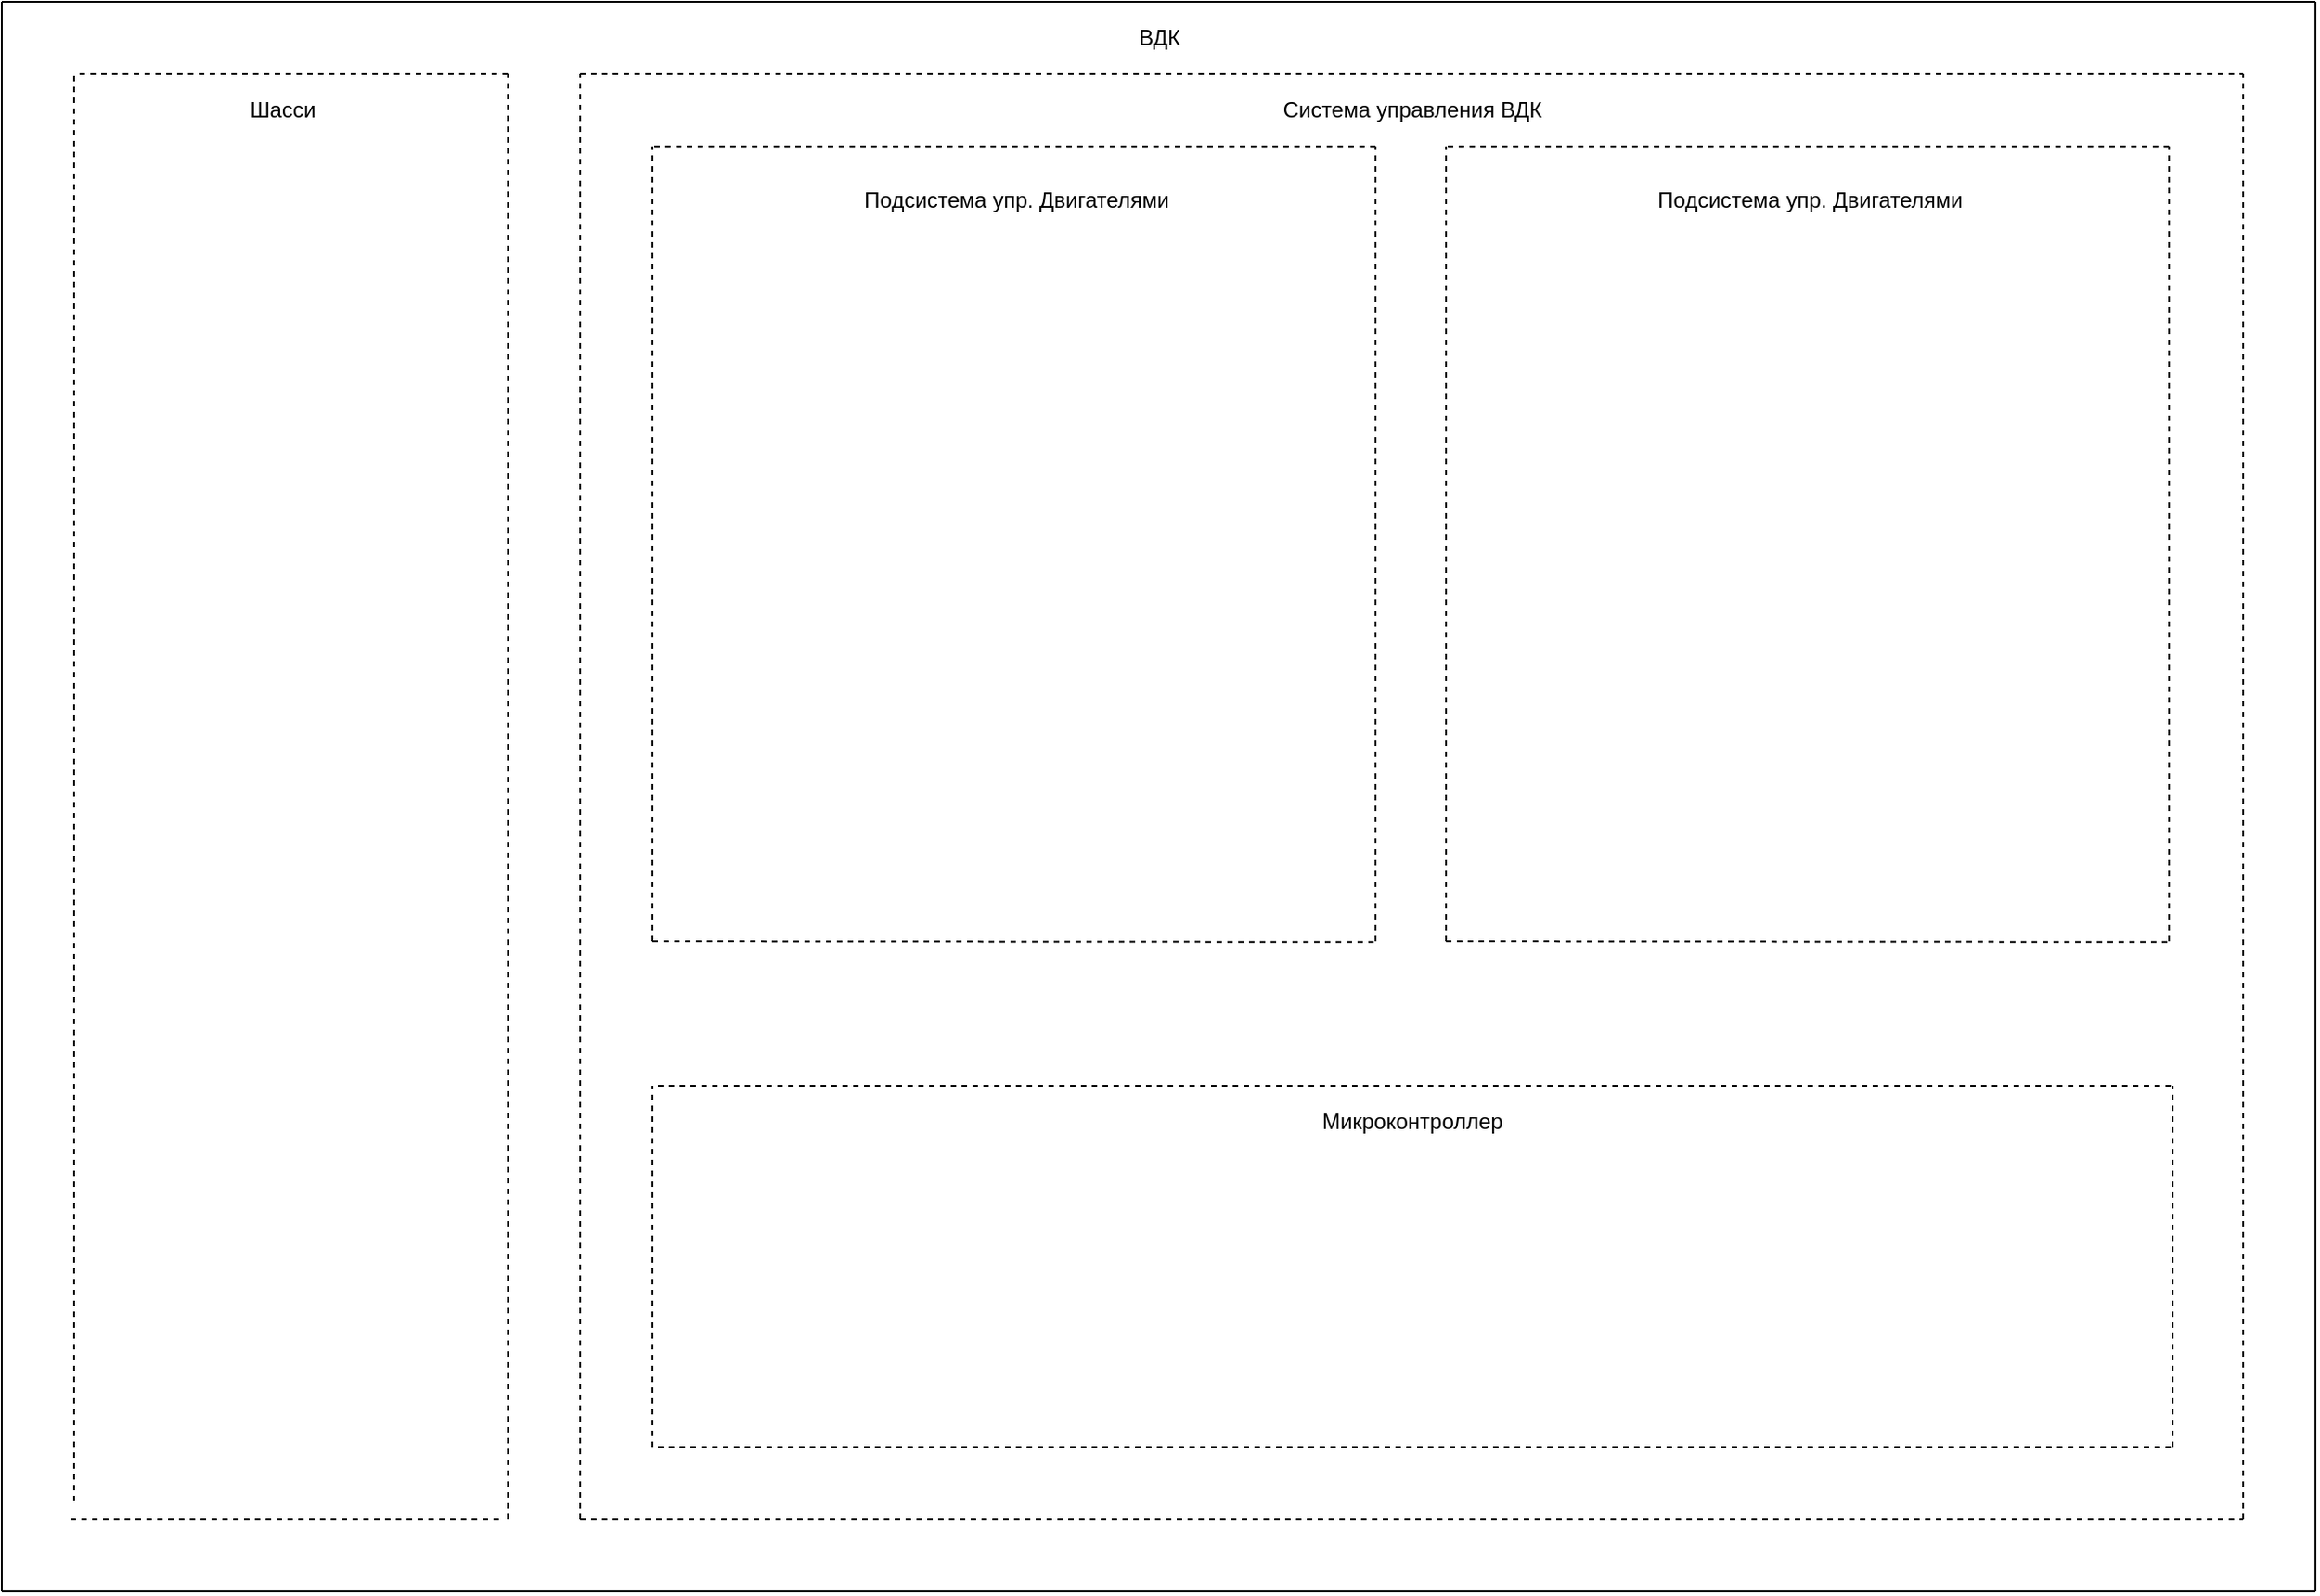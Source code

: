 <mxfile version="20.2.2" type="github"><diagram id="vuLMH9J_RhJpNWaf2Bdg" name="Page-1"><mxGraphModel dx="968" dy="603" grid="1" gridSize="10" guides="1" tooltips="1" connect="1" arrows="1" fold="1" page="1" pageScale="1" pageWidth="827" pageHeight="1169" math="0" shadow="0"><root><mxCell id="0"/><mxCell id="1" parent="0"/><mxCell id="z-soqtJbsbXI56dgfgmn-3" value="" style="endArrow=none;html=1;rounded=0;" parent="1" edge="1"><mxGeometry width="50" height="50" relative="1" as="geometry"><mxPoint x="40" y="40" as="sourcePoint"/><mxPoint x="1320" y="40" as="targetPoint"/></mxGeometry></mxCell><mxCell id="z-soqtJbsbXI56dgfgmn-4" value="" style="endArrow=none;html=1;rounded=0;" parent="1" edge="1"><mxGeometry width="50" height="50" relative="1" as="geometry"><mxPoint x="40" y="920" as="sourcePoint"/><mxPoint x="40" y="40" as="targetPoint"/></mxGeometry></mxCell><mxCell id="z-soqtJbsbXI56dgfgmn-5" value="" style="endArrow=none;html=1;rounded=0;" parent="1" edge="1"><mxGeometry width="50" height="50" relative="1" as="geometry"><mxPoint x="40" y="920" as="sourcePoint"/><mxPoint x="1320" y="920" as="targetPoint"/></mxGeometry></mxCell><mxCell id="z-soqtJbsbXI56dgfgmn-6" value="" style="endArrow=none;html=1;rounded=0;" parent="1" edge="1"><mxGeometry width="50" height="50" relative="1" as="geometry"><mxPoint x="1320" y="920" as="sourcePoint"/><mxPoint x="1320" y="40" as="targetPoint"/></mxGeometry></mxCell><mxCell id="z-soqtJbsbXI56dgfgmn-7" value="ВДК" style="text;html=1;align=center;verticalAlign=middle;resizable=0;points=[];autosize=1;strokeColor=none;fillColor=none;" parent="1" vertex="1"><mxGeometry x="660" y="50" width="40" height="20" as="geometry"/></mxCell><mxCell id="z-soqtJbsbXI56dgfgmn-20" value="Шасси" style="text;html=1;align=center;verticalAlign=middle;resizable=0;points=[];autosize=1;strokeColor=none;fillColor=none;" parent="1" vertex="1"><mxGeometry x="170" y="90" width="50" height="20" as="geometry"/></mxCell><mxCell id="z-soqtJbsbXI56dgfgmn-21" value="Система управления ВДК" style="text;html=1;align=center;verticalAlign=middle;resizable=0;points=[];autosize=1;strokeColor=none;fillColor=none;" parent="1" vertex="1"><mxGeometry x="740" y="90" width="160" height="20" as="geometry"/></mxCell><mxCell id="z-soqtJbsbXI56dgfgmn-31" value="Подсистема упр. Двигателями" style="text;html=1;align=center;verticalAlign=middle;resizable=0;points=[];autosize=1;strokeColor=none;fillColor=none;" parent="1" vertex="1"><mxGeometry x="511" y="140" width="180" height="20" as="geometry"/></mxCell><mxCell id="z-soqtJbsbXI56dgfgmn-37" value="" style="endArrow=none;dashed=1;html=1;rounded=0;" parent="1" edge="1"><mxGeometry width="50" height="50" relative="1" as="geometry"><mxPoint x="80" y="870" as="sourcePoint"/><mxPoint x="80" y="80" as="targetPoint"/></mxGeometry></mxCell><mxCell id="z-soqtJbsbXI56dgfgmn-39" value="" style="endArrow=none;dashed=1;html=1;rounded=0;" parent="1" edge="1"><mxGeometry width="50" height="50" relative="1" as="geometry"><mxPoint x="320" y="880" as="sourcePoint"/><mxPoint x="320" y="80" as="targetPoint"/></mxGeometry></mxCell><mxCell id="z-soqtJbsbXI56dgfgmn-40" value="" style="endArrow=none;dashed=1;html=1;rounded=0;" parent="1" edge="1"><mxGeometry width="50" height="50" relative="1" as="geometry"><mxPoint x="360" y="880" as="sourcePoint"/><mxPoint x="360" y="80" as="targetPoint"/></mxGeometry></mxCell><mxCell id="z-soqtJbsbXI56dgfgmn-41" value="" style="endArrow=none;dashed=1;html=1;rounded=0;" parent="1" edge="1"><mxGeometry width="50" height="50" relative="1" as="geometry"><mxPoint x="1280" y="880" as="sourcePoint"/><mxPoint x="1280" y="80" as="targetPoint"/></mxGeometry></mxCell><mxCell id="z-soqtJbsbXI56dgfgmn-42" value="" style="endArrow=none;dashed=1;html=1;rounded=0;" parent="1" edge="1"><mxGeometry width="50" height="50" relative="1" as="geometry"><mxPoint x="360" y="880" as="sourcePoint"/><mxPoint x="1280" y="880" as="targetPoint"/></mxGeometry></mxCell><mxCell id="z-soqtJbsbXI56dgfgmn-43" value="" style="endArrow=none;dashed=1;html=1;rounded=0;" parent="1" edge="1"><mxGeometry width="50" height="50" relative="1" as="geometry"><mxPoint x="360" y="80" as="sourcePoint"/><mxPoint x="1280" y="80" as="targetPoint"/></mxGeometry></mxCell><mxCell id="z-soqtJbsbXI56dgfgmn-44" value="" style="endArrow=none;dashed=1;html=1;rounded=0;" parent="1" edge="1"><mxGeometry width="50" height="50" relative="1" as="geometry"><mxPoint x="320" y="80" as="sourcePoint"/><mxPoint x="80" y="80" as="targetPoint"/></mxGeometry></mxCell><mxCell id="z-soqtJbsbXI56dgfgmn-45" value="" style="endArrow=none;dashed=1;html=1;rounded=0;" parent="1" edge="1"><mxGeometry width="50" height="50" relative="1" as="geometry"><mxPoint x="315" y="880" as="sourcePoint"/><mxPoint x="75" y="880" as="targetPoint"/></mxGeometry></mxCell><mxCell id="z-soqtJbsbXI56dgfgmn-46" value="" style="endArrow=none;dashed=1;html=1;rounded=0;" parent="1" edge="1"><mxGeometry width="50" height="50" relative="1" as="geometry"><mxPoint x="400" y="560" as="sourcePoint"/><mxPoint x="400" y="120" as="targetPoint"/></mxGeometry></mxCell><mxCell id="z-soqtJbsbXI56dgfgmn-50" value="" style="endArrow=none;dashed=1;html=1;rounded=0;" parent="1" edge="1"><mxGeometry width="50" height="50" relative="1" as="geometry"><mxPoint x="800" y="560" as="sourcePoint"/><mxPoint x="800" y="120" as="targetPoint"/></mxGeometry></mxCell><mxCell id="z-soqtJbsbXI56dgfgmn-51" value="" style="endArrow=none;dashed=1;html=1;rounded=0;" parent="1" edge="1"><mxGeometry width="50" height="50" relative="1" as="geometry"><mxPoint x="800" y="120" as="sourcePoint"/><mxPoint x="400" y="120" as="targetPoint"/></mxGeometry></mxCell><mxCell id="z-soqtJbsbXI56dgfgmn-107" value="" style="endArrow=none;dashed=1;html=1;rounded=0;" parent="1" edge="1"><mxGeometry width="50" height="50" relative="1" as="geometry"><mxPoint x="799" y="560.41" as="sourcePoint"/><mxPoint x="400" y="560" as="targetPoint"/></mxGeometry></mxCell><mxCell id="p7txqJZKqqQSMWEwxH-u-2" value="Подсистема упр. Двигателями" style="text;html=1;align=center;verticalAlign=middle;resizable=0;points=[];autosize=1;strokeColor=none;fillColor=none;" vertex="1" parent="1"><mxGeometry x="950" y="140" width="180" height="20" as="geometry"/></mxCell><mxCell id="p7txqJZKqqQSMWEwxH-u-3" value="" style="endArrow=none;dashed=1;html=1;rounded=0;" edge="1" parent="1"><mxGeometry width="50" height="50" relative="1" as="geometry"><mxPoint x="839" y="560" as="sourcePoint"/><mxPoint x="839" y="120" as="targetPoint"/></mxGeometry></mxCell><mxCell id="p7txqJZKqqQSMWEwxH-u-4" value="" style="endArrow=none;dashed=1;html=1;rounded=0;" edge="1" parent="1"><mxGeometry width="50" height="50" relative="1" as="geometry"><mxPoint x="1239" y="560" as="sourcePoint"/><mxPoint x="1239" y="120" as="targetPoint"/></mxGeometry></mxCell><mxCell id="p7txqJZKqqQSMWEwxH-u-5" value="" style="endArrow=none;dashed=1;html=1;rounded=0;" edge="1" parent="1"><mxGeometry width="50" height="50" relative="1" as="geometry"><mxPoint x="1239" y="120" as="sourcePoint"/><mxPoint x="839" y="120" as="targetPoint"/></mxGeometry></mxCell><mxCell id="p7txqJZKqqQSMWEwxH-u-6" value="" style="endArrow=none;dashed=1;html=1;rounded=0;" edge="1" parent="1"><mxGeometry width="50" height="50" relative="1" as="geometry"><mxPoint x="1238" y="560.41" as="sourcePoint"/><mxPoint x="839" y="560" as="targetPoint"/></mxGeometry></mxCell><mxCell id="p7txqJZKqqQSMWEwxH-u-12" value="" style="endArrow=none;dashed=1;html=1;rounded=0;" edge="1" parent="1"><mxGeometry width="50" height="50" relative="1" as="geometry"><mxPoint x="1240" y="640" as="sourcePoint"/><mxPoint x="400" y="640" as="targetPoint"/></mxGeometry></mxCell><mxCell id="p7txqJZKqqQSMWEwxH-u-13" value="" style="endArrow=none;dashed=1;html=1;rounded=0;" edge="1" parent="1"><mxGeometry width="50" height="50" relative="1" as="geometry"><mxPoint x="1240" y="840" as="sourcePoint"/><mxPoint x="400" y="840" as="targetPoint"/></mxGeometry></mxCell><mxCell id="p7txqJZKqqQSMWEwxH-u-15" value="" style="endArrow=none;dashed=1;html=1;rounded=0;" edge="1" parent="1"><mxGeometry width="50" height="50" relative="1" as="geometry"><mxPoint x="400" y="840" as="sourcePoint"/><mxPoint x="400" y="640" as="targetPoint"/></mxGeometry></mxCell><mxCell id="p7txqJZKqqQSMWEwxH-u-16" value="" style="endArrow=none;dashed=1;html=1;rounded=0;" edge="1" parent="1"><mxGeometry width="50" height="50" relative="1" as="geometry"><mxPoint x="1241" y="840.0" as="sourcePoint"/><mxPoint x="1241" y="640.0" as="targetPoint"/></mxGeometry></mxCell><mxCell id="p7txqJZKqqQSMWEwxH-u-17" value="Микроконтроллер" style="text;html=1;align=center;verticalAlign=middle;resizable=0;points=[];autosize=1;strokeColor=none;fillColor=none;" vertex="1" parent="1"><mxGeometry x="750" y="645" width="140" height="30" as="geometry"/></mxCell></root></mxGraphModel></diagram></mxfile>